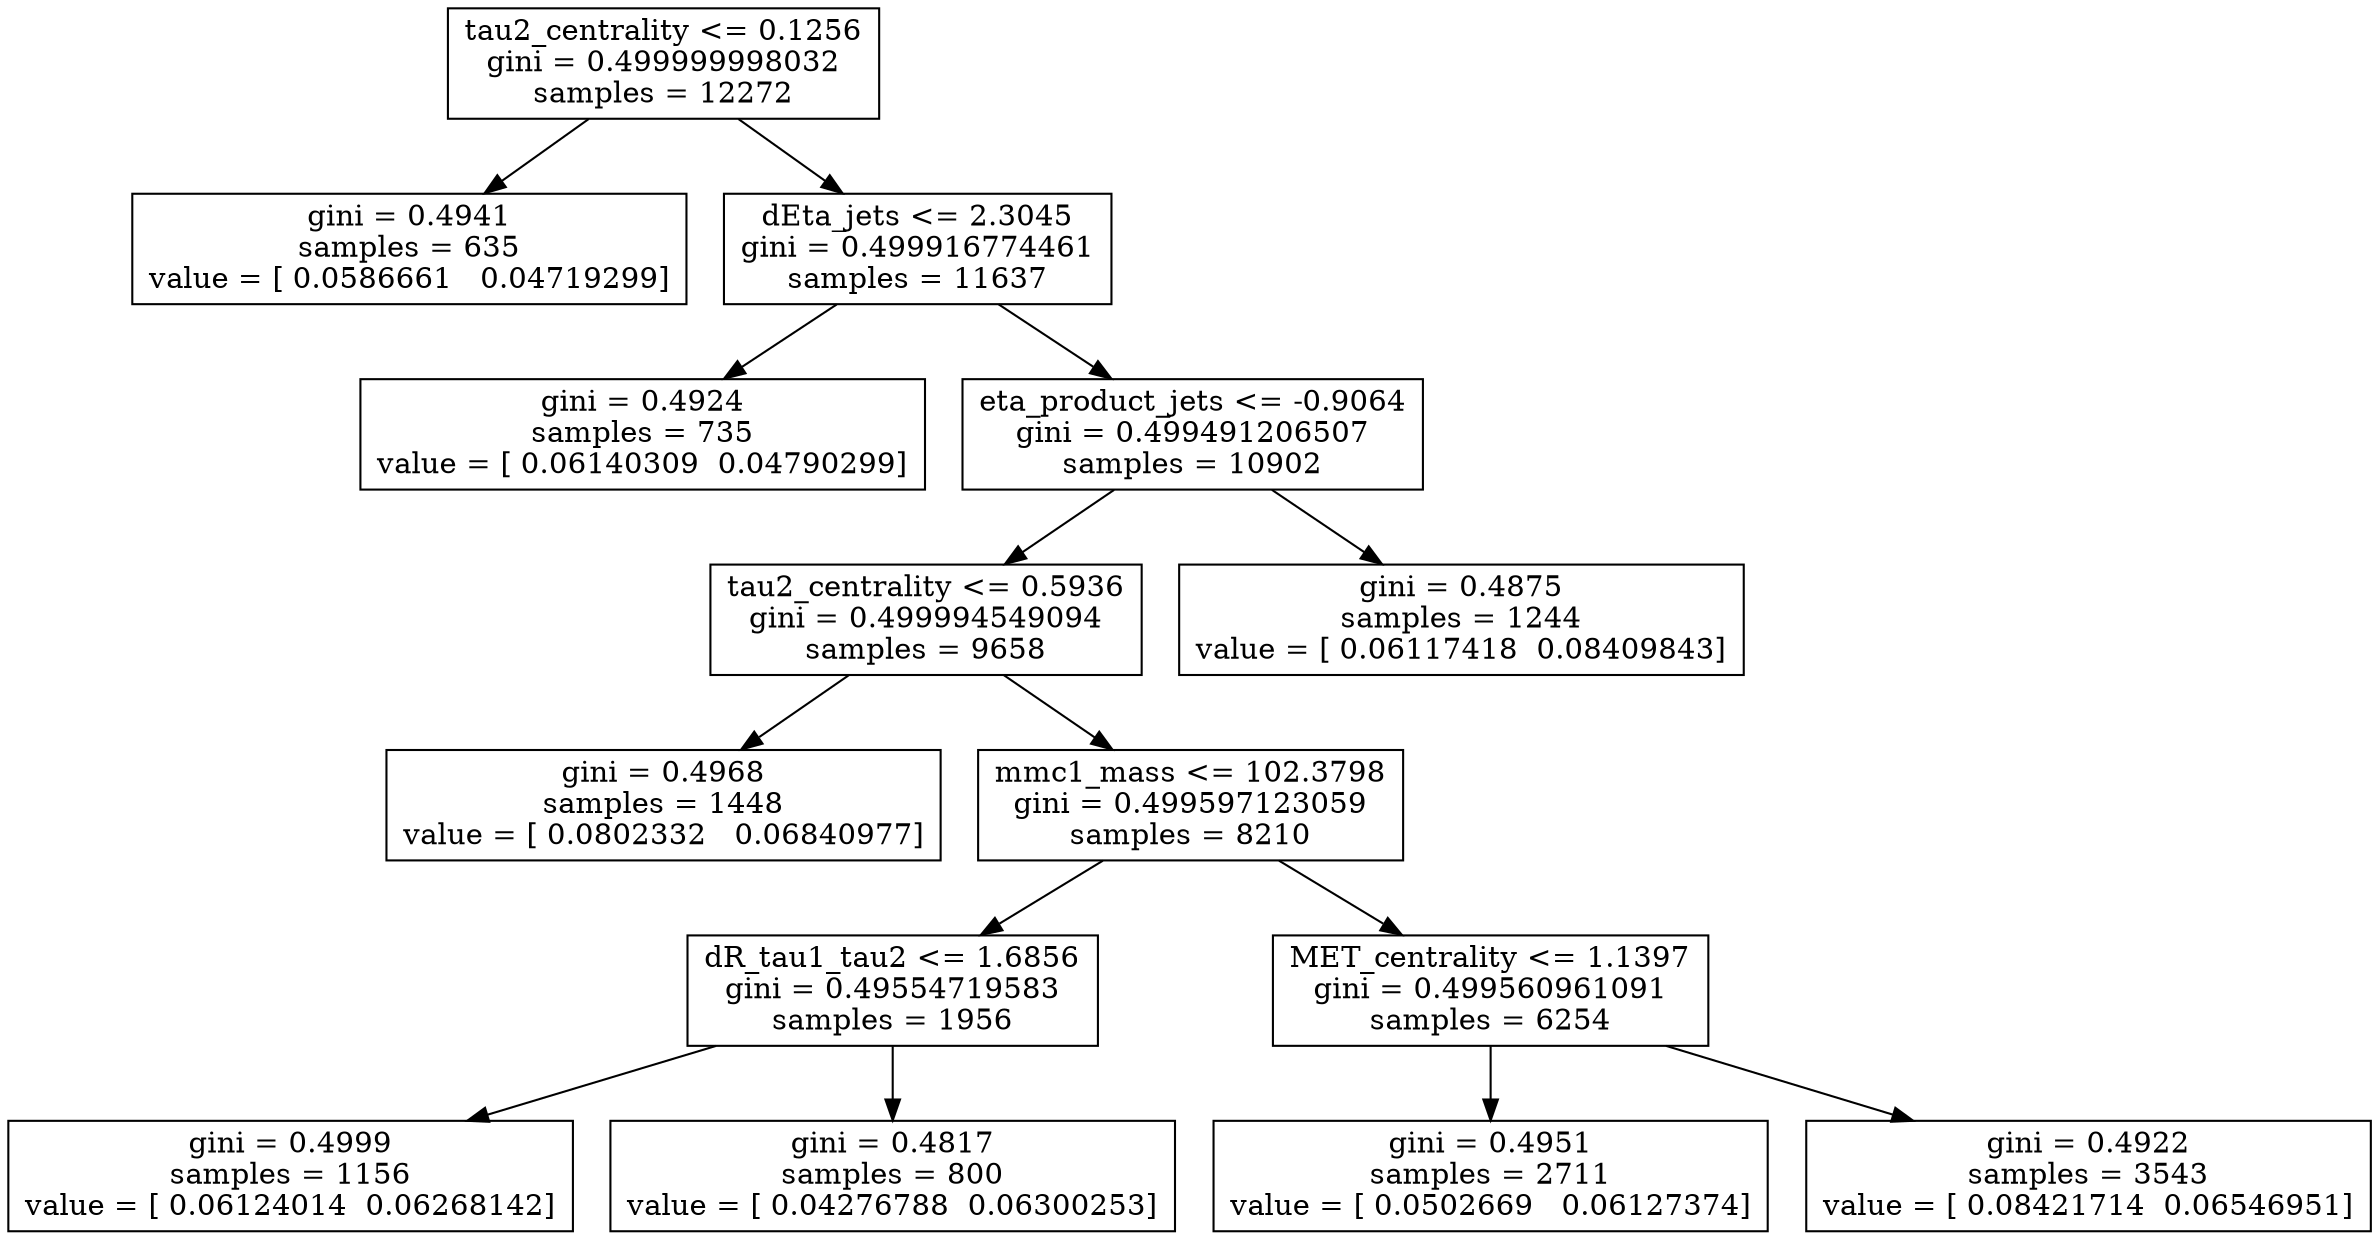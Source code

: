 digraph Tree {
0 [label="tau2_centrality <= 0.1256\ngini = 0.499999998032\nsamples = 12272", shape="box"] ;
1 [label="gini = 0.4941\nsamples = 635\nvalue = [ 0.0586661   0.04719299]", shape="box"] ;
0 -> 1 ;
2 [label="dEta_jets <= 2.3045\ngini = 0.499916774461\nsamples = 11637", shape="box"] ;
0 -> 2 ;
3 [label="gini = 0.4924\nsamples = 735\nvalue = [ 0.06140309  0.04790299]", shape="box"] ;
2 -> 3 ;
4 [label="eta_product_jets <= -0.9064\ngini = 0.499491206507\nsamples = 10902", shape="box"] ;
2 -> 4 ;
5 [label="tau2_centrality <= 0.5936\ngini = 0.499994549094\nsamples = 9658", shape="box"] ;
4 -> 5 ;
6 [label="gini = 0.4968\nsamples = 1448\nvalue = [ 0.0802332   0.06840977]", shape="box"] ;
5 -> 6 ;
7 [label="mmc1_mass <= 102.3798\ngini = 0.499597123059\nsamples = 8210", shape="box"] ;
5 -> 7 ;
8 [label="dR_tau1_tau2 <= 1.6856\ngini = 0.49554719583\nsamples = 1956", shape="box"] ;
7 -> 8 ;
9 [label="gini = 0.4999\nsamples = 1156\nvalue = [ 0.06124014  0.06268142]", shape="box"] ;
8 -> 9 ;
10 [label="gini = 0.4817\nsamples = 800\nvalue = [ 0.04276788  0.06300253]", shape="box"] ;
8 -> 10 ;
11 [label="MET_centrality <= 1.1397\ngini = 0.499560961091\nsamples = 6254", shape="box"] ;
7 -> 11 ;
12 [label="gini = 0.4951\nsamples = 2711\nvalue = [ 0.0502669   0.06127374]", shape="box"] ;
11 -> 12 ;
13 [label="gini = 0.4922\nsamples = 3543\nvalue = [ 0.08421714  0.06546951]", shape="box"] ;
11 -> 13 ;
14 [label="gini = 0.4875\nsamples = 1244\nvalue = [ 0.06117418  0.08409843]", shape="box"] ;
4 -> 14 ;
}